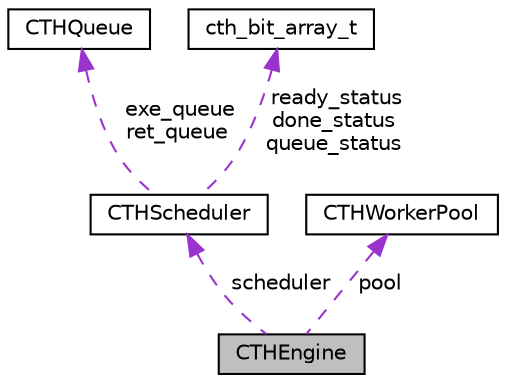 digraph "CTHEngine"
{
 // LATEX_PDF_SIZE
  edge [fontname="Helvetica",fontsize="10",labelfontname="Helvetica",labelfontsize="10"];
  node [fontname="Helvetica",fontsize="10",shape=record];
  Node1 [label="CTHEngine",height=0.2,width=0.4,color="black", fillcolor="grey75", style="filled", fontcolor="black",tooltip=" "];
  Node2 -> Node1 [dir="back",color="darkorchid3",fontsize="10",style="dashed",label=" scheduler" ,fontname="Helvetica"];
  Node2 [label="CTHScheduler",height=0.2,width=0.4,color="black", fillcolor="white", style="filled",URL="$structCTHScheduler.html",tooltip=" "];
  Node3 -> Node2 [dir="back",color="darkorchid3",fontsize="10",style="dashed",label=" exe_queue\nret_queue" ,fontname="Helvetica"];
  Node3 [label="CTHQueue",height=0.2,width=0.4,color="black", fillcolor="white", style="filled",URL="$structCTHQueue.html",tooltip=" "];
  Node4 -> Node2 [dir="back",color="darkorchid3",fontsize="10",style="dashed",label=" ready_status\ndone_status\nqueue_status" ,fontname="Helvetica"];
  Node4 [label="cth_bit_array_t",height=0.2,width=0.4,color="black", fillcolor="white", style="filled",URL="$structcth__bit__array__t.html",tooltip=" "];
  Node5 -> Node1 [dir="back",color="darkorchid3",fontsize="10",style="dashed",label=" pool" ,fontname="Helvetica"];
  Node5 [label="CTHWorkerPool",height=0.2,width=0.4,color="black", fillcolor="white", style="filled",URL="$structCTHWorkerPool.html",tooltip=" "];
}
